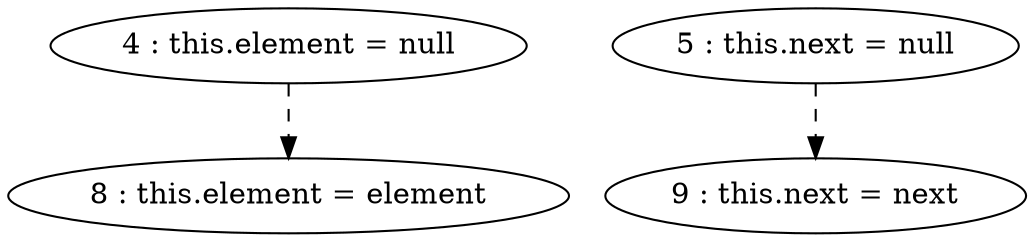 digraph G {
"4 : this.element = null"
"4 : this.element = null" -> "8 : this.element = element" [style=dashed]
"5 : this.next = null"
"5 : this.next = null" -> "9 : this.next = next" [style=dashed]
"8 : this.element = element"
"9 : this.next = next"
}